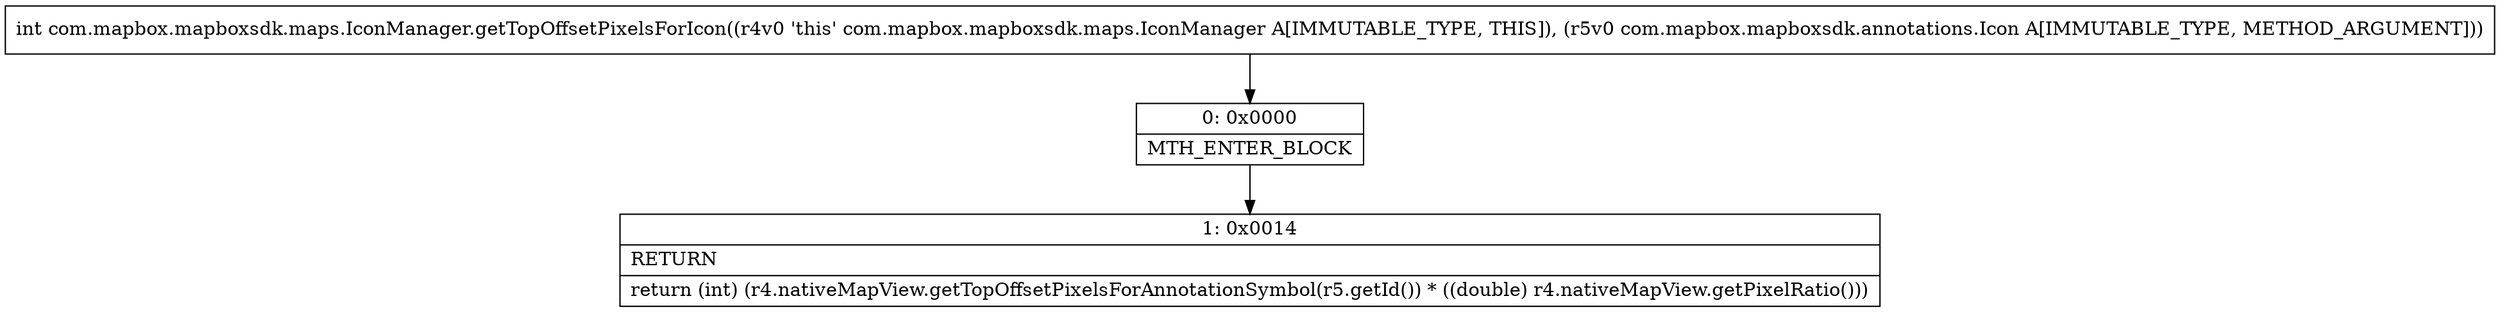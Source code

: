 digraph "CFG forcom.mapbox.mapboxsdk.maps.IconManager.getTopOffsetPixelsForIcon(Lcom\/mapbox\/mapboxsdk\/annotations\/Icon;)I" {
Node_0 [shape=record,label="{0\:\ 0x0000|MTH_ENTER_BLOCK\l}"];
Node_1 [shape=record,label="{1\:\ 0x0014|RETURN\l|return (int) (r4.nativeMapView.getTopOffsetPixelsForAnnotationSymbol(r5.getId()) * ((double) r4.nativeMapView.getPixelRatio()))\l}"];
MethodNode[shape=record,label="{int com.mapbox.mapboxsdk.maps.IconManager.getTopOffsetPixelsForIcon((r4v0 'this' com.mapbox.mapboxsdk.maps.IconManager A[IMMUTABLE_TYPE, THIS]), (r5v0 com.mapbox.mapboxsdk.annotations.Icon A[IMMUTABLE_TYPE, METHOD_ARGUMENT])) }"];
MethodNode -> Node_0;
Node_0 -> Node_1;
}

